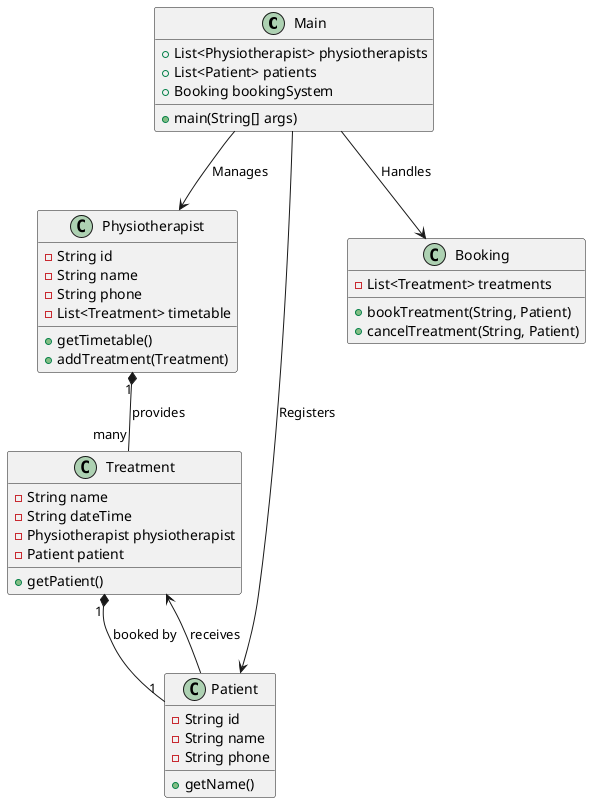 @startuml
' Define Main class
class Main {
    + List<Physiotherapist> physiotherapists
    + List<Patient> patients
    + Booking bookingSystem
    + main(String[] args)
}

' Define Physiotherapist class
class Physiotherapist {
    - String id
    - String name
    - String phone
    - List<Treatment> timetable
    + getTimetable()
    + addTreatment(Treatment)
}

' Define Treatment class
class Treatment {
    - String name
    - String dateTime
    - Physiotherapist physiotherapist
    - Patient patient
    + getPatient()
}

' Define Patient class
class Patient {
    - String id
    - String name
    - String phone
    + getName()
}

' Define Booking class
class Booking {
    - List<Treatment> treatments
    + bookTreatment(String, Patient)
    + cancelTreatment(String, Patient)
}

' UML Relationships
Main --> Physiotherapist : "Manages"
Main --> Patient : "Registers"
Main --> Booking : "Handles"

Physiotherapist "1" *-- "many" Treatment : provides
Treatment "1" *-- "1" Patient : booked by
Patient --> Treatment : receives
@enduml
